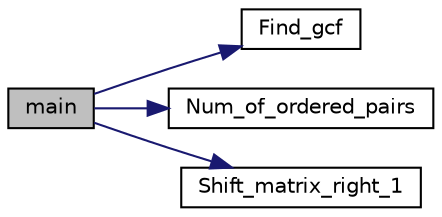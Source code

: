 digraph "main"
{
 // LATEX_PDF_SIZE
  edge [fontname="Helvetica",fontsize="10",labelfontname="Helvetica",labelfontsize="10"];
  node [fontname="Helvetica",fontsize="10",shape=record];
  rankdir="LR";
  Node1 [label="main",height=0.2,width=0.4,color="black", fillcolor="grey75", style="filled", fontcolor="black",tooltip="Головна функція."];
  Node1 -> Node2 [color="midnightblue",fontsize="10",style="solid",fontname="Helvetica"];
  Node2 [label="Find_gcf",height=0.2,width=0.4,color="black", fillcolor="white", style="filled",URL="$main_8c.html#ab597b8478fce4cf54ec877ad33c4cd17",tooltip="Знаходження НСД двох чисел"];
  Node1 -> Node3 [color="midnightblue",fontsize="10",style="solid",fontname="Helvetica"];
  Node3 [label="Num_of_ordered_pairs",height=0.2,width=0.4,color="black", fillcolor="white", style="filled",URL="$main_8c.html#a2f4891c7715b4f27d05eab8503f0fbe7",tooltip="Знаходження серед заданої послідовності чисел кількості таких пар, у котрих перше число менше наступн..."];
  Node1 -> Node4 [color="midnightblue",fontsize="10",style="solid",fontname="Helvetica"];
  Node4 [label="Shift_matrix_right_1",height=0.2,width=0.4,color="black", fillcolor="white", style="filled",URL="$main_8c.html#a43aa7413f569fcb7355b6a594b2fc92c",tooltip="Циклічний зсув (зрушення) кожної строки матриці на 1 праворуч"];
}
